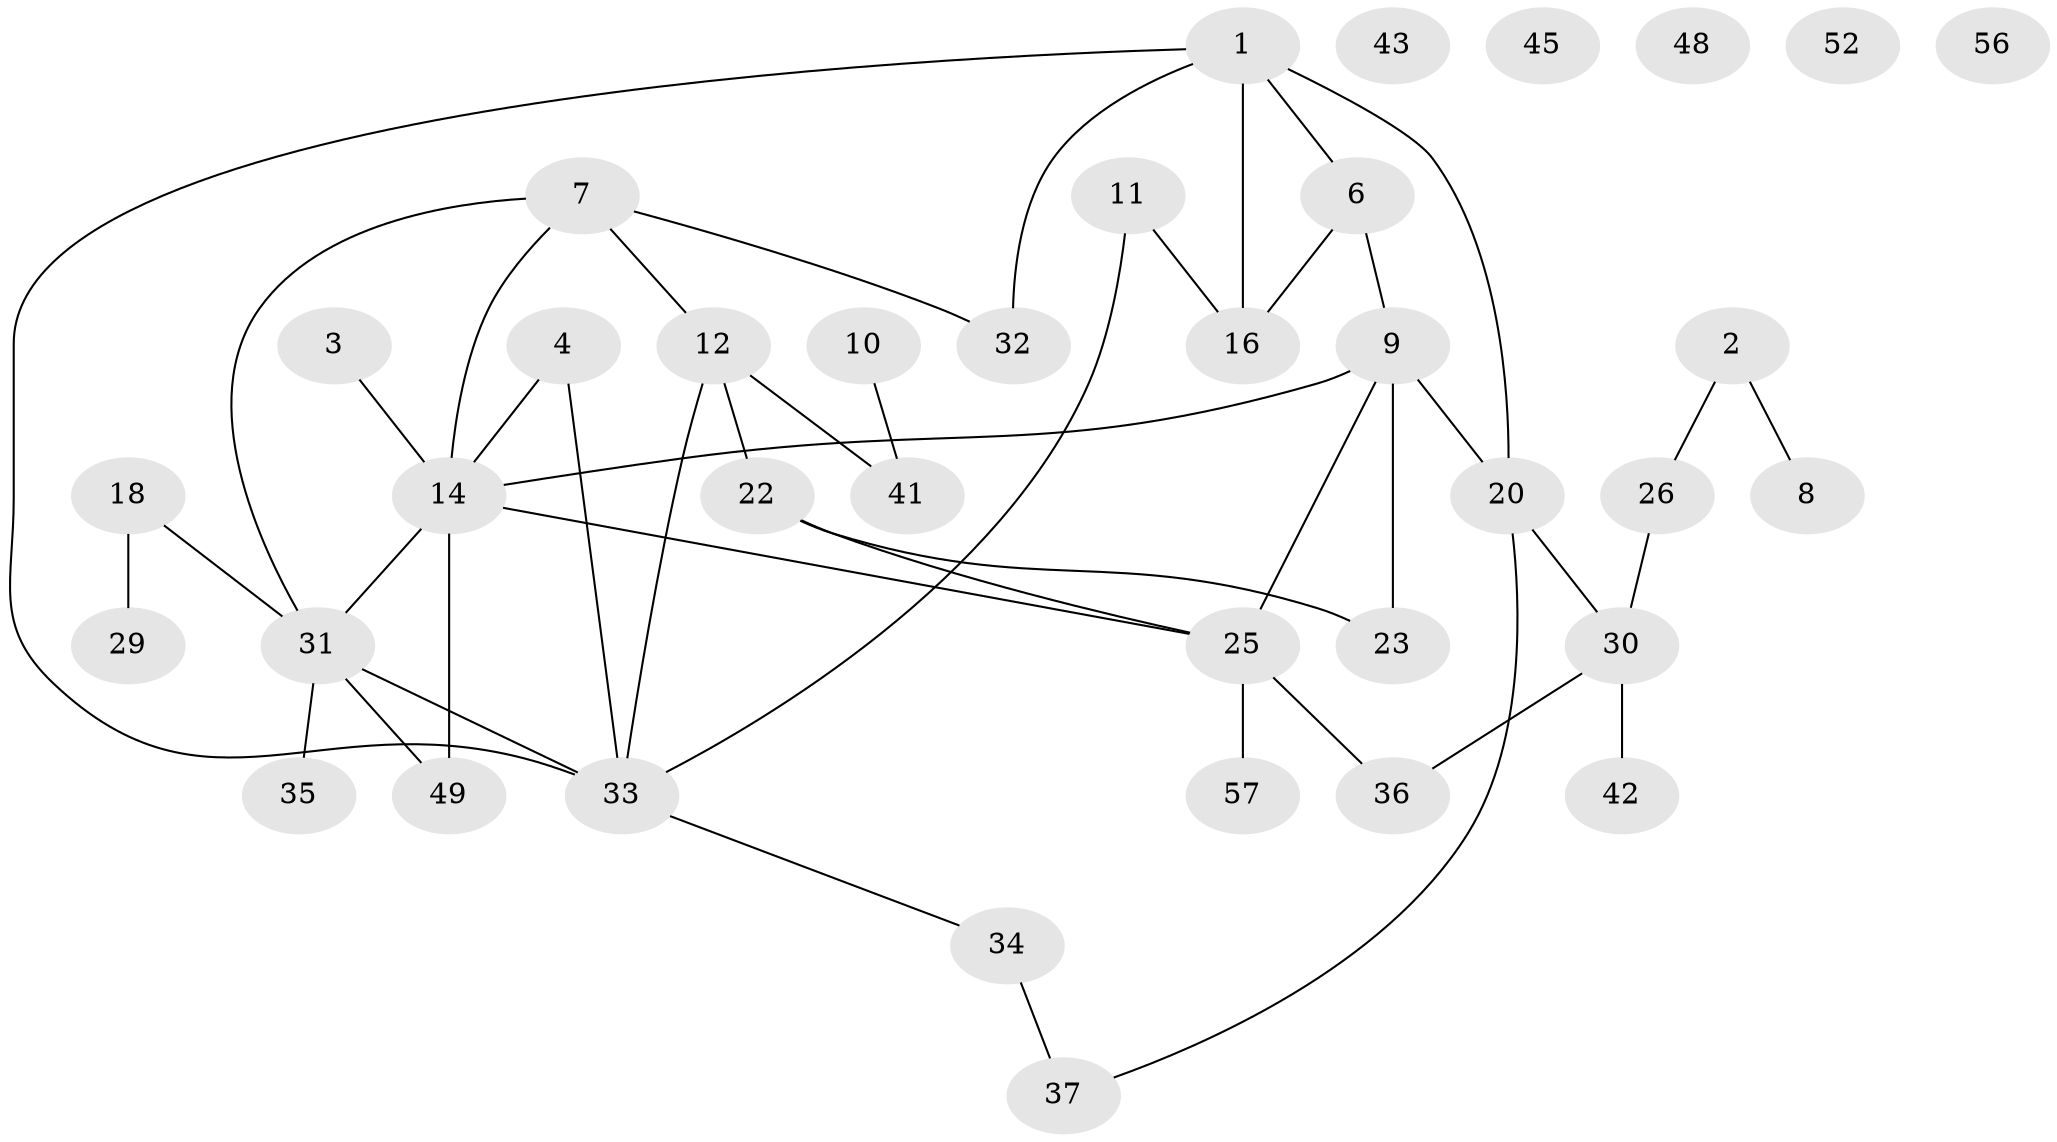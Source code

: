 // Generated by graph-tools (version 1.1) at 2025/23/03/03/25 07:23:27]
// undirected, 37 vertices, 45 edges
graph export_dot {
graph [start="1"]
  node [color=gray90,style=filled];
  1 [super="+5"];
  2 [super="+19"];
  3 [super="+53"];
  4 [super="+38"];
  6;
  7 [super="+15"];
  8 [super="+55"];
  9 [super="+24"];
  10 [super="+40"];
  11 [super="+13"];
  12 [super="+50"];
  14 [super="+17"];
  16 [super="+27"];
  18 [super="+21"];
  20 [super="+28"];
  22;
  23;
  25 [super="+47"];
  26;
  29;
  30 [super="+54"];
  31 [super="+44"];
  32;
  33 [super="+39"];
  34;
  35;
  36;
  37 [super="+51"];
  41 [super="+46"];
  42;
  43;
  45;
  48;
  49;
  52;
  56;
  57 [super="+58"];
  1 -- 16;
  1 -- 20;
  1 -- 32;
  1 -- 6;
  1 -- 33;
  2 -- 8;
  2 -- 26;
  3 -- 14;
  4 -- 33;
  4 -- 14;
  6 -- 9;
  6 -- 16;
  7 -- 32;
  7 -- 12;
  7 -- 14;
  7 -- 31;
  9 -- 14;
  9 -- 20;
  9 -- 25;
  9 -- 23;
  10 -- 41;
  11 -- 16;
  11 -- 33;
  12 -- 22;
  12 -- 41;
  12 -- 33;
  14 -- 49;
  14 -- 25;
  14 -- 31;
  18 -- 29;
  18 -- 31;
  20 -- 30;
  20 -- 37;
  22 -- 23;
  22 -- 25;
  25 -- 36;
  25 -- 57;
  26 -- 30;
  30 -- 36;
  30 -- 42;
  31 -- 33;
  31 -- 49;
  31 -- 35;
  33 -- 34;
  34 -- 37;
}
